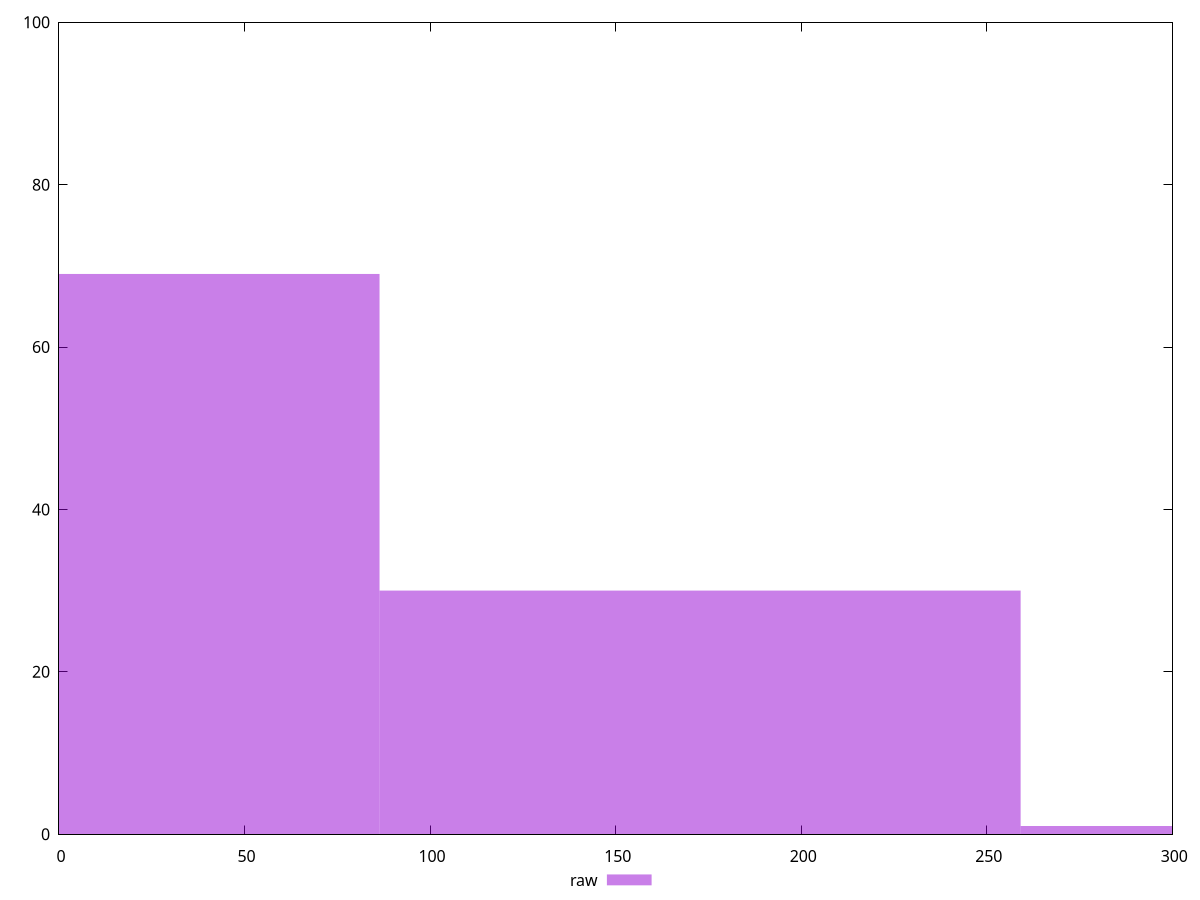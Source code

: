 reset

$raw <<EOF
345.4969644730173 1
0 69
172.74848223650864 30
EOF

set key outside below
set boxwidth 172.74848223650864
set xrange [0:300.048]
set yrange [0:100]
set trange [0:100]
set style fill transparent solid 0.5 noborder
set terminal svg size 640, 490 enhanced background rgb 'white'
set output "report_00018_2021-02-10T15-25-16.877Z/uses-rel-preconnect/samples/pages+cached+noadtech+nomedia/raw/histogram.svg"

plot $raw title "raw" with boxes

reset
